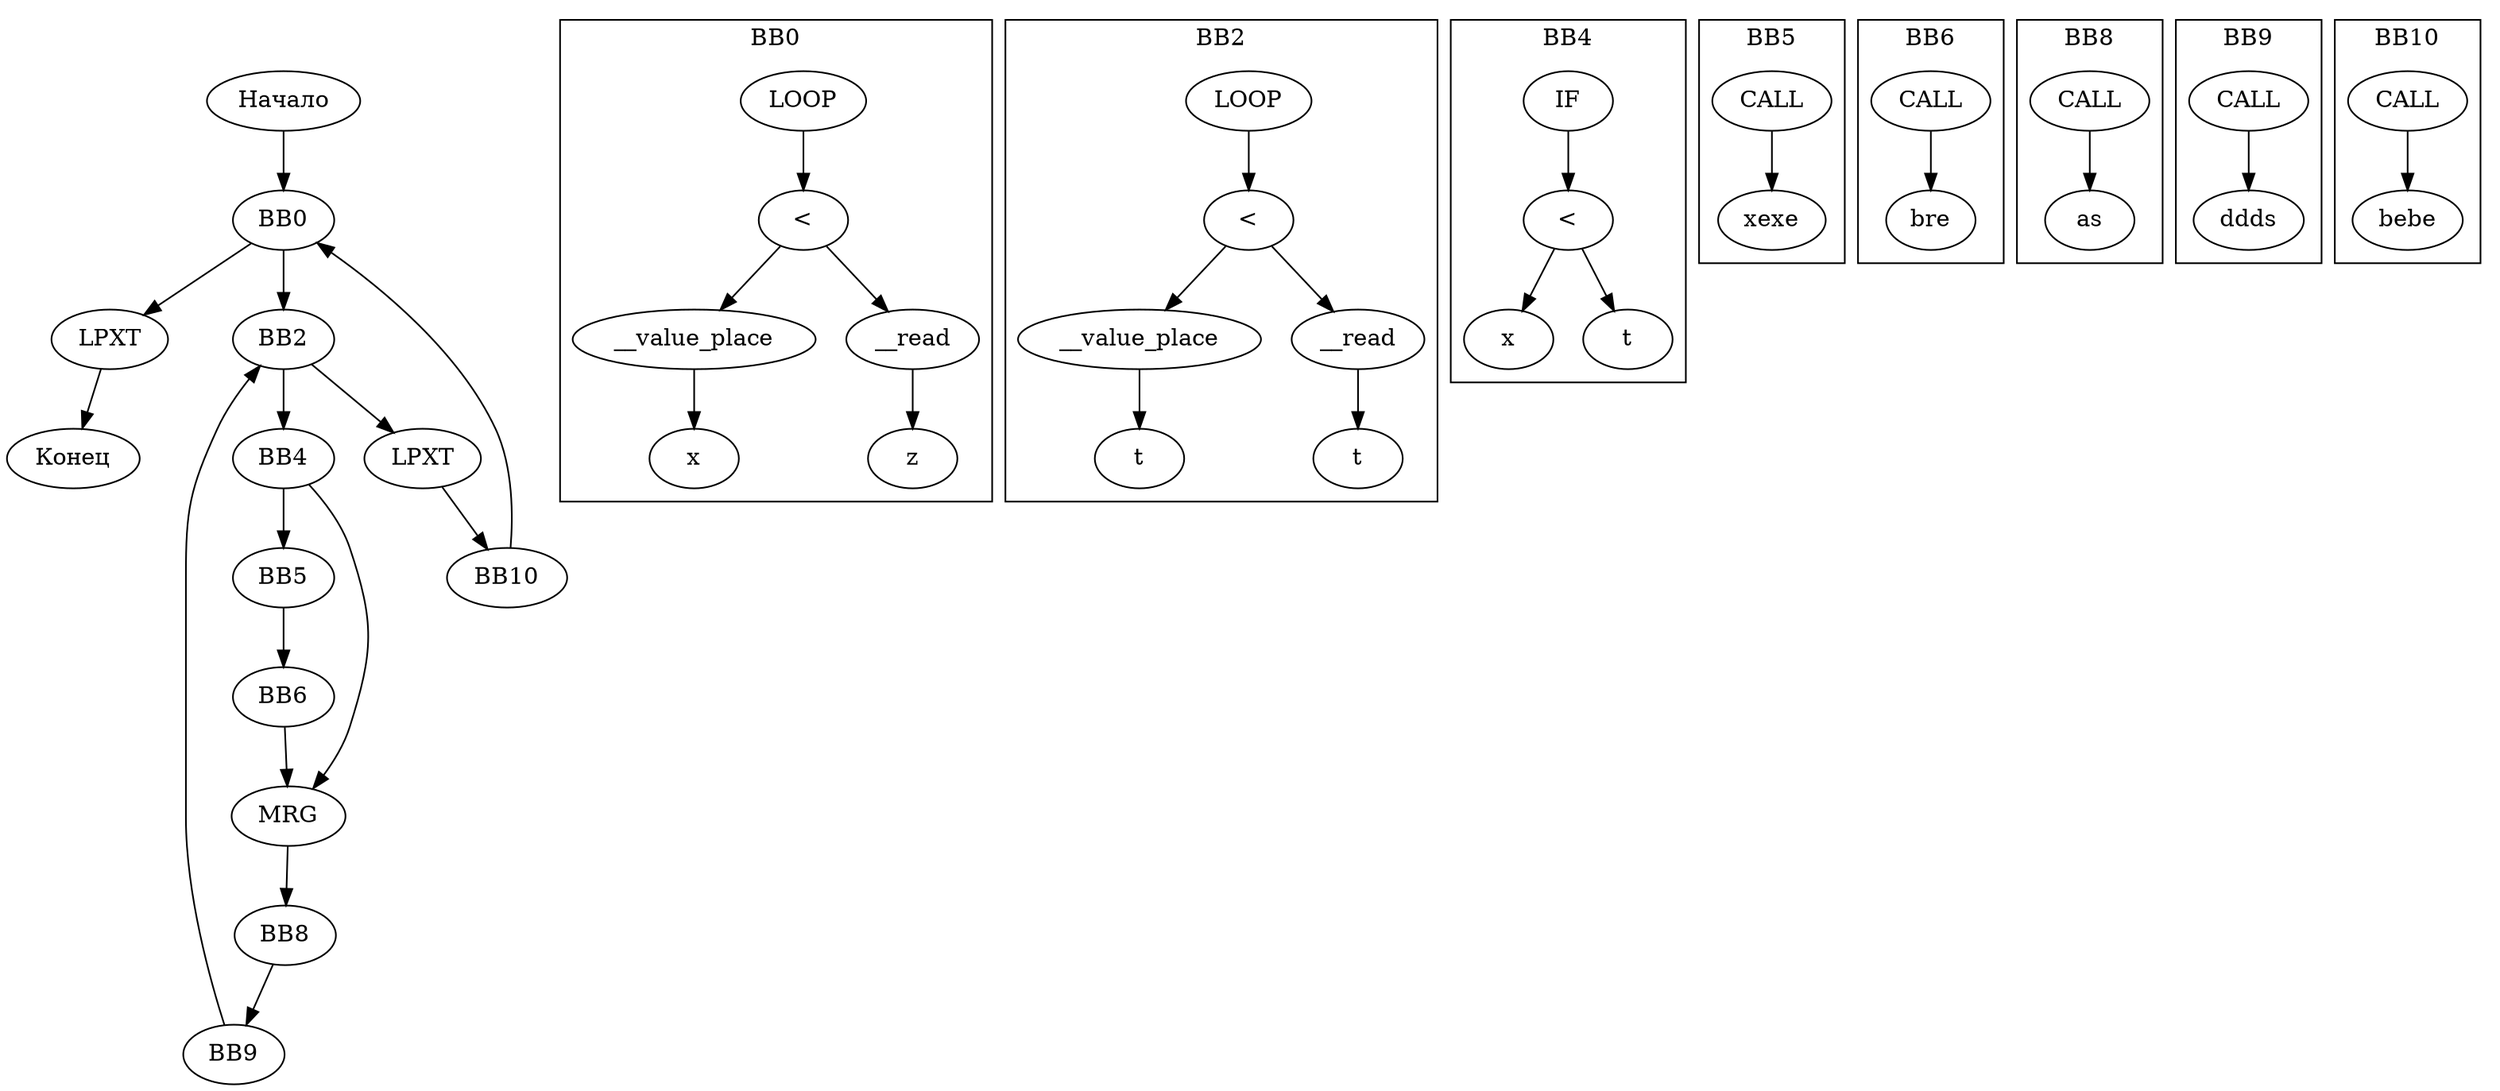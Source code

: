 digraph G {
    rankdir=TB;
    start [label="Начало"];
    end [label="Конец"];
    node0 [label="BB0"];
    node1 [label="LPXT"];
    node2 [label="BB2"];
    node3 [label="LPXT"];
    node4 [label="BB4"];
    node5 [label="BB5"];
    node6 [label="BB6"];
    node7 [label="MRG"];
    node8 [label="BB8"];
    node9 [label="BB9"];
    node10 [label="BB10"];
    node0 -> node1;
    node0 -> node2;
    node2 -> node3;
    node2 -> node4;
    node3 -> node10;
    node4 -> node5;
    node4 -> node7;
    node5 -> node6;
    node6 -> node7;
    node7 -> node8;
    node8 -> node9;
    node9 -> node2;
    node10 -> node0;
    start -> node0;
    node1 -> end;
subgraph cluster_0 {
    label="BB0";
    cluster_0_node441244824 [label="LOOP"];
    cluster_0_node441216120 [label="<"];
    cluster_0_node85582899 [label="__value_place"];
    cluster_0_node441216432 [label="x"];
    cluster_0_node105601530 [label="__read"];
    cluster_0_node441217056 [label="z"];
    cluster_0_node441244824 -> cluster_0_node441216120;
    cluster_0_node441216120 -> cluster_0_node85582899;
    cluster_0_node85582899 -> cluster_0_node441216432;
    cluster_0_node441216120 -> cluster_0_node105601530;
    cluster_0_node105601530 -> cluster_0_node441217056;
}
subgraph cluster_2 {
    label="BB2";
    cluster_2_node441242016 [label="LOOP"];
    cluster_2_node441217992 [label="<"];
    cluster_2_node3545490197 [label="__value_place"];
    cluster_2_node441218304 [label="t"];
    cluster_2_node606054888 [label="__read"];
    cluster_2_node441218928 [label="t"];
    cluster_2_node441242016 -> cluster_2_node441217992;
    cluster_2_node441217992 -> cluster_2_node3545490197;
    cluster_2_node3545490197 -> cluster_2_node441218304;
    cluster_2_node441217992 -> cluster_2_node606054888;
    cluster_2_node606054888 -> cluster_2_node441218928;
}
subgraph cluster_4 {
    label="BB4";
    cluster_4_node441236088 [label="IF"];
    cluster_4_node441219864 [label="<"];
    cluster_4_node441220176 [label="x"];
    cluster_4_node441220800 [label="t"];
    cluster_4_node441236088 -> cluster_4_node441219864;
    cluster_4_node441219864 -> cluster_4_node441220176;
    cluster_4_node441219864 -> cluster_4_node441220800;
}
subgraph cluster_5 {
    label="BB5";
    cluster_5_node441234528 [label="CALL"];
    cluster_5_node441234216 [label="xexe"];
    cluster_5_node441234528 -> cluster_5_node441234216;
}
subgraph cluster_6 {
    label="BB6";
    cluster_6_node441237336 [label="CALL"];
    cluster_6_node441237024 [label="bre"];
    cluster_6_node441237336 -> cluster_6_node441237024;
}
subgraph cluster_8 {
    label="BB8";
    cluster_8_node441240456 [label="CALL"];
    cluster_8_node441240144 [label="as"];
    cluster_8_node441240456 -> cluster_8_node441240144;
}
subgraph cluster_9 {
    label="BB9";
    cluster_9_node441243264 [label="CALL"];
    cluster_9_node441242952 [label="ddds"];
    cluster_9_node441243264 -> cluster_9_node441242952;
}
subgraph cluster_10 {
    label="BB10";
    cluster_10_node441246072 [label="CALL"];
    cluster_10_node441245760 [label="bebe"];
    cluster_10_node441246072 -> cluster_10_node441245760;
}
}

